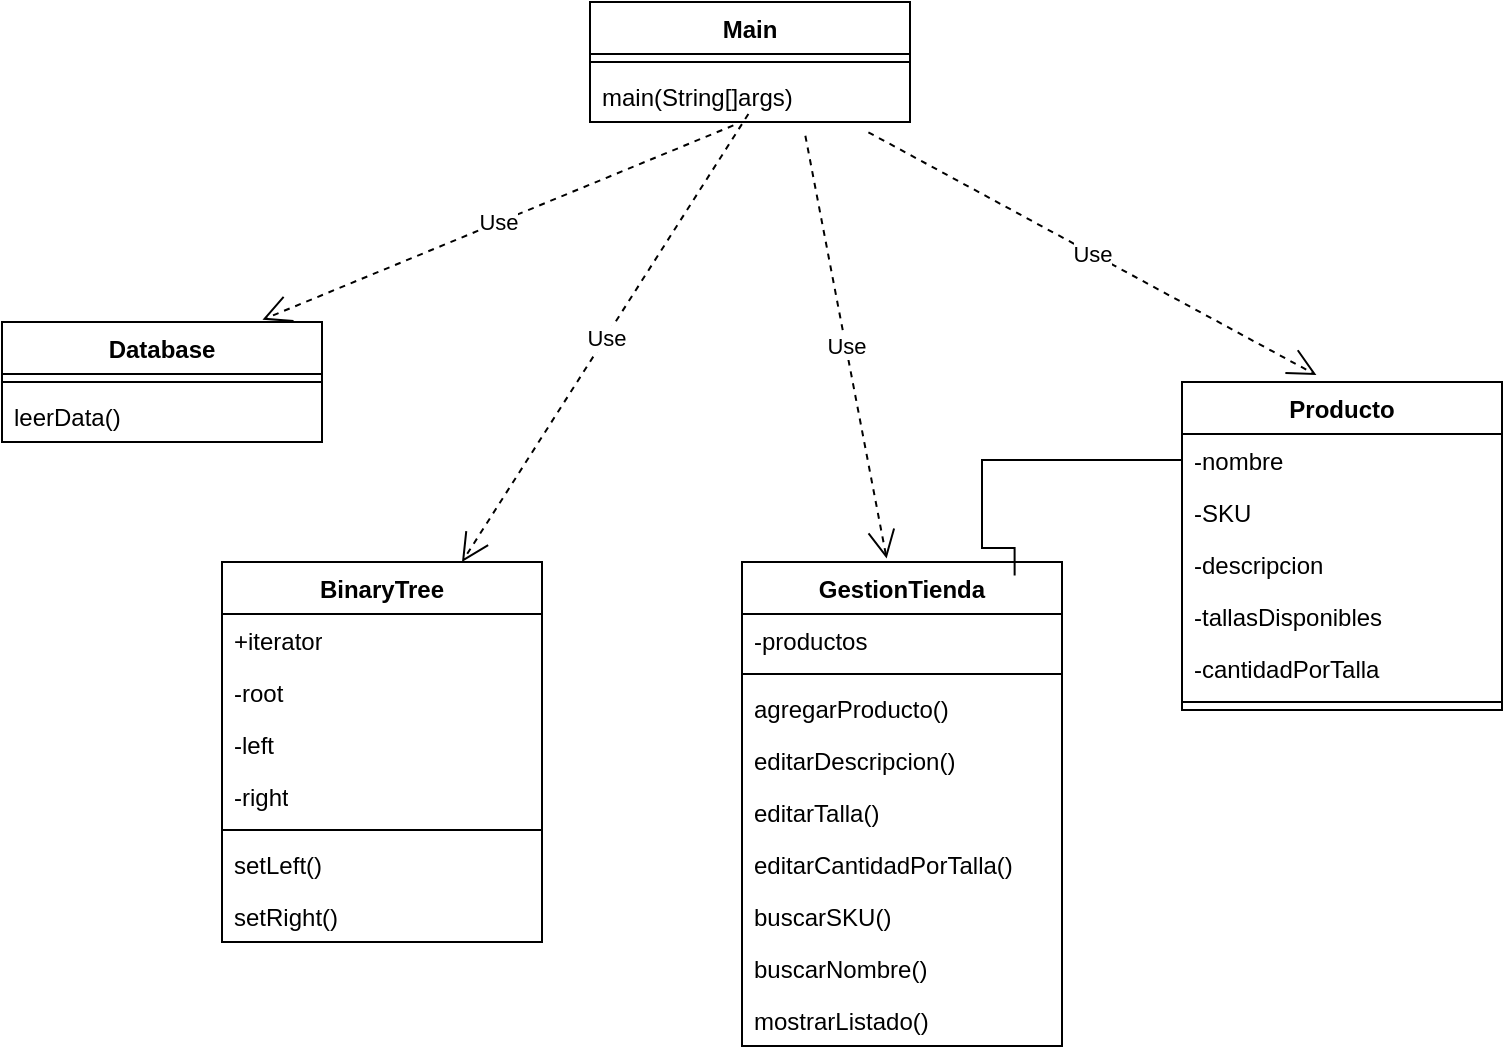 <mxfile version="24.7.5">
  <diagram name="Página-1" id="Tot4xS4hvhI92aYF0fSC">
    <mxGraphModel dx="1160" dy="785" grid="1" gridSize="10" guides="1" tooltips="1" connect="1" arrows="1" fold="1" page="1" pageScale="1" pageWidth="827" pageHeight="1169" math="0" shadow="0">
      <root>
        <mxCell id="0" />
        <mxCell id="1" parent="0" />
        <mxCell id="O9Yb9H0EfW3s7MsWsAZH-1" value="Main" style="swimlane;fontStyle=1;align=center;verticalAlign=top;childLayout=stackLayout;horizontal=1;startSize=26;horizontalStack=0;resizeParent=1;resizeParentMax=0;resizeLast=0;collapsible=1;marginBottom=0;whiteSpace=wrap;html=1;" vertex="1" parent="1">
          <mxGeometry x="334" y="80" width="160" height="60" as="geometry" />
        </mxCell>
        <mxCell id="O9Yb9H0EfW3s7MsWsAZH-3" value="" style="line;strokeWidth=1;fillColor=none;align=left;verticalAlign=middle;spacingTop=-1;spacingLeft=3;spacingRight=3;rotatable=0;labelPosition=right;points=[];portConstraint=eastwest;strokeColor=inherit;" vertex="1" parent="O9Yb9H0EfW3s7MsWsAZH-1">
          <mxGeometry y="26" width="160" height="8" as="geometry" />
        </mxCell>
        <mxCell id="O9Yb9H0EfW3s7MsWsAZH-4" value="main(String[]args)" style="text;strokeColor=none;fillColor=none;align=left;verticalAlign=top;spacingLeft=4;spacingRight=4;overflow=hidden;rotatable=0;points=[[0,0.5],[1,0.5]];portConstraint=eastwest;whiteSpace=wrap;html=1;" vertex="1" parent="O9Yb9H0EfW3s7MsWsAZH-1">
          <mxGeometry y="34" width="160" height="26" as="geometry" />
        </mxCell>
        <mxCell id="O9Yb9H0EfW3s7MsWsAZH-5" value="Database" style="swimlane;fontStyle=1;align=center;verticalAlign=top;childLayout=stackLayout;horizontal=1;startSize=26;horizontalStack=0;resizeParent=1;resizeParentMax=0;resizeLast=0;collapsible=1;marginBottom=0;whiteSpace=wrap;html=1;" vertex="1" parent="1">
          <mxGeometry x="40" y="240" width="160" height="60" as="geometry" />
        </mxCell>
        <mxCell id="O9Yb9H0EfW3s7MsWsAZH-7" value="" style="line;strokeWidth=1;fillColor=none;align=left;verticalAlign=middle;spacingTop=-1;spacingLeft=3;spacingRight=3;rotatable=0;labelPosition=right;points=[];portConstraint=eastwest;strokeColor=inherit;" vertex="1" parent="O9Yb9H0EfW3s7MsWsAZH-5">
          <mxGeometry y="26" width="160" height="8" as="geometry" />
        </mxCell>
        <mxCell id="O9Yb9H0EfW3s7MsWsAZH-8" value="leerData()" style="text;strokeColor=none;fillColor=none;align=left;verticalAlign=top;spacingLeft=4;spacingRight=4;overflow=hidden;rotatable=0;points=[[0,0.5],[1,0.5]];portConstraint=eastwest;whiteSpace=wrap;html=1;" vertex="1" parent="O9Yb9H0EfW3s7MsWsAZH-5">
          <mxGeometry y="34" width="160" height="26" as="geometry" />
        </mxCell>
        <mxCell id="O9Yb9H0EfW3s7MsWsAZH-9" value="GestionTienda" style="swimlane;fontStyle=1;align=center;verticalAlign=top;childLayout=stackLayout;horizontal=1;startSize=26;horizontalStack=0;resizeParent=1;resizeParentMax=0;resizeLast=0;collapsible=1;marginBottom=0;whiteSpace=wrap;html=1;" vertex="1" parent="1">
          <mxGeometry x="410" y="360" width="160" height="242" as="geometry" />
        </mxCell>
        <mxCell id="O9Yb9H0EfW3s7MsWsAZH-10" value="-productos" style="text;strokeColor=none;fillColor=none;align=left;verticalAlign=top;spacingLeft=4;spacingRight=4;overflow=hidden;rotatable=0;points=[[0,0.5],[1,0.5]];portConstraint=eastwest;whiteSpace=wrap;html=1;" vertex="1" parent="O9Yb9H0EfW3s7MsWsAZH-9">
          <mxGeometry y="26" width="160" height="26" as="geometry" />
        </mxCell>
        <mxCell id="O9Yb9H0EfW3s7MsWsAZH-11" value="" style="line;strokeWidth=1;fillColor=none;align=left;verticalAlign=middle;spacingTop=-1;spacingLeft=3;spacingRight=3;rotatable=0;labelPosition=right;points=[];portConstraint=eastwest;strokeColor=inherit;" vertex="1" parent="O9Yb9H0EfW3s7MsWsAZH-9">
          <mxGeometry y="52" width="160" height="8" as="geometry" />
        </mxCell>
        <mxCell id="O9Yb9H0EfW3s7MsWsAZH-12" value="agregarProducto()" style="text;strokeColor=none;fillColor=none;align=left;verticalAlign=top;spacingLeft=4;spacingRight=4;overflow=hidden;rotatable=0;points=[[0,0.5],[1,0.5]];portConstraint=eastwest;whiteSpace=wrap;html=1;" vertex="1" parent="O9Yb9H0EfW3s7MsWsAZH-9">
          <mxGeometry y="60" width="160" height="26" as="geometry" />
        </mxCell>
        <mxCell id="O9Yb9H0EfW3s7MsWsAZH-13" value="editarDescripcion()" style="text;strokeColor=none;fillColor=none;align=left;verticalAlign=top;spacingLeft=4;spacingRight=4;overflow=hidden;rotatable=0;points=[[0,0.5],[1,0.5]];portConstraint=eastwest;whiteSpace=wrap;html=1;" vertex="1" parent="O9Yb9H0EfW3s7MsWsAZH-9">
          <mxGeometry y="86" width="160" height="26" as="geometry" />
        </mxCell>
        <mxCell id="O9Yb9H0EfW3s7MsWsAZH-14" value="editarTalla()" style="text;strokeColor=none;fillColor=none;align=left;verticalAlign=top;spacingLeft=4;spacingRight=4;overflow=hidden;rotatable=0;points=[[0,0.5],[1,0.5]];portConstraint=eastwest;whiteSpace=wrap;html=1;" vertex="1" parent="O9Yb9H0EfW3s7MsWsAZH-9">
          <mxGeometry y="112" width="160" height="26" as="geometry" />
        </mxCell>
        <mxCell id="O9Yb9H0EfW3s7MsWsAZH-15" value="editarCantidadPorTalla()" style="text;strokeColor=none;fillColor=none;align=left;verticalAlign=top;spacingLeft=4;spacingRight=4;overflow=hidden;rotatable=0;points=[[0,0.5],[1,0.5]];portConstraint=eastwest;whiteSpace=wrap;html=1;" vertex="1" parent="O9Yb9H0EfW3s7MsWsAZH-9">
          <mxGeometry y="138" width="160" height="26" as="geometry" />
        </mxCell>
        <mxCell id="O9Yb9H0EfW3s7MsWsAZH-16" value="buscarSKU()" style="text;strokeColor=none;fillColor=none;align=left;verticalAlign=top;spacingLeft=4;spacingRight=4;overflow=hidden;rotatable=0;points=[[0,0.5],[1,0.5]];portConstraint=eastwest;whiteSpace=wrap;html=1;" vertex="1" parent="O9Yb9H0EfW3s7MsWsAZH-9">
          <mxGeometry y="164" width="160" height="26" as="geometry" />
        </mxCell>
        <mxCell id="O9Yb9H0EfW3s7MsWsAZH-17" value="buscarNombre()" style="text;strokeColor=none;fillColor=none;align=left;verticalAlign=top;spacingLeft=4;spacingRight=4;overflow=hidden;rotatable=0;points=[[0,0.5],[1,0.5]];portConstraint=eastwest;whiteSpace=wrap;html=1;" vertex="1" parent="O9Yb9H0EfW3s7MsWsAZH-9">
          <mxGeometry y="190" width="160" height="26" as="geometry" />
        </mxCell>
        <mxCell id="O9Yb9H0EfW3s7MsWsAZH-26" value="mostrarListado()" style="text;strokeColor=none;fillColor=none;align=left;verticalAlign=top;spacingLeft=4;spacingRight=4;overflow=hidden;rotatable=0;points=[[0,0.5],[1,0.5]];portConstraint=eastwest;whiteSpace=wrap;html=1;" vertex="1" parent="O9Yb9H0EfW3s7MsWsAZH-9">
          <mxGeometry y="216" width="160" height="26" as="geometry" />
        </mxCell>
        <mxCell id="O9Yb9H0EfW3s7MsWsAZH-18" value="Producto" style="swimlane;fontStyle=1;align=center;verticalAlign=top;childLayout=stackLayout;horizontal=1;startSize=26;horizontalStack=0;resizeParent=1;resizeParentMax=0;resizeLast=0;collapsible=1;marginBottom=0;whiteSpace=wrap;html=1;" vertex="1" parent="1">
          <mxGeometry x="630" y="270" width="160" height="164" as="geometry" />
        </mxCell>
        <mxCell id="O9Yb9H0EfW3s7MsWsAZH-19" value="-nombre" style="text;strokeColor=none;fillColor=none;align=left;verticalAlign=top;spacingLeft=4;spacingRight=4;overflow=hidden;rotatable=0;points=[[0,0.5],[1,0.5]];portConstraint=eastwest;whiteSpace=wrap;html=1;" vertex="1" parent="O9Yb9H0EfW3s7MsWsAZH-18">
          <mxGeometry y="26" width="160" height="26" as="geometry" />
        </mxCell>
        <mxCell id="O9Yb9H0EfW3s7MsWsAZH-22" value="-SKU" style="text;strokeColor=none;fillColor=none;align=left;verticalAlign=top;spacingLeft=4;spacingRight=4;overflow=hidden;rotatable=0;points=[[0,0.5],[1,0.5]];portConstraint=eastwest;whiteSpace=wrap;html=1;" vertex="1" parent="O9Yb9H0EfW3s7MsWsAZH-18">
          <mxGeometry y="52" width="160" height="26" as="geometry" />
        </mxCell>
        <mxCell id="O9Yb9H0EfW3s7MsWsAZH-23" value="-descripcion" style="text;strokeColor=none;fillColor=none;align=left;verticalAlign=top;spacingLeft=4;spacingRight=4;overflow=hidden;rotatable=0;points=[[0,0.5],[1,0.5]];portConstraint=eastwest;whiteSpace=wrap;html=1;" vertex="1" parent="O9Yb9H0EfW3s7MsWsAZH-18">
          <mxGeometry y="78" width="160" height="26" as="geometry" />
        </mxCell>
        <mxCell id="O9Yb9H0EfW3s7MsWsAZH-24" value="-tallasDisponibles" style="text;strokeColor=none;fillColor=none;align=left;verticalAlign=top;spacingLeft=4;spacingRight=4;overflow=hidden;rotatable=0;points=[[0,0.5],[1,0.5]];portConstraint=eastwest;whiteSpace=wrap;html=1;" vertex="1" parent="O9Yb9H0EfW3s7MsWsAZH-18">
          <mxGeometry y="104" width="160" height="26" as="geometry" />
        </mxCell>
        <mxCell id="O9Yb9H0EfW3s7MsWsAZH-25" value="-cantidadPorTalla" style="text;strokeColor=none;fillColor=none;align=left;verticalAlign=top;spacingLeft=4;spacingRight=4;overflow=hidden;rotatable=0;points=[[0,0.5],[1,0.5]];portConstraint=eastwest;whiteSpace=wrap;html=1;" vertex="1" parent="O9Yb9H0EfW3s7MsWsAZH-18">
          <mxGeometry y="130" width="160" height="26" as="geometry" />
        </mxCell>
        <mxCell id="O9Yb9H0EfW3s7MsWsAZH-20" value="" style="line;strokeWidth=1;fillColor=none;align=left;verticalAlign=middle;spacingTop=-1;spacingLeft=3;spacingRight=3;rotatable=0;labelPosition=right;points=[];portConstraint=eastwest;strokeColor=inherit;" vertex="1" parent="O9Yb9H0EfW3s7MsWsAZH-18">
          <mxGeometry y="156" width="160" height="8" as="geometry" />
        </mxCell>
        <mxCell id="O9Yb9H0EfW3s7MsWsAZH-27" value="BinaryTree" style="swimlane;fontStyle=1;align=center;verticalAlign=top;childLayout=stackLayout;horizontal=1;startSize=26;horizontalStack=0;resizeParent=1;resizeParentMax=0;resizeLast=0;collapsible=1;marginBottom=0;whiteSpace=wrap;html=1;" vertex="1" parent="1">
          <mxGeometry x="150" y="360" width="160" height="190" as="geometry" />
        </mxCell>
        <mxCell id="O9Yb9H0EfW3s7MsWsAZH-34" value="+iterator" style="text;strokeColor=none;fillColor=none;align=left;verticalAlign=top;spacingLeft=4;spacingRight=4;overflow=hidden;rotatable=0;points=[[0,0.5],[1,0.5]];portConstraint=eastwest;whiteSpace=wrap;html=1;" vertex="1" parent="O9Yb9H0EfW3s7MsWsAZH-27">
          <mxGeometry y="26" width="160" height="26" as="geometry" />
        </mxCell>
        <mxCell id="O9Yb9H0EfW3s7MsWsAZH-28" value="-root" style="text;strokeColor=none;fillColor=none;align=left;verticalAlign=top;spacingLeft=4;spacingRight=4;overflow=hidden;rotatable=0;points=[[0,0.5],[1,0.5]];portConstraint=eastwest;whiteSpace=wrap;html=1;" vertex="1" parent="O9Yb9H0EfW3s7MsWsAZH-27">
          <mxGeometry y="52" width="160" height="26" as="geometry" />
        </mxCell>
        <mxCell id="O9Yb9H0EfW3s7MsWsAZH-31" value="-left" style="text;strokeColor=none;fillColor=none;align=left;verticalAlign=top;spacingLeft=4;spacingRight=4;overflow=hidden;rotatable=0;points=[[0,0.5],[1,0.5]];portConstraint=eastwest;whiteSpace=wrap;html=1;" vertex="1" parent="O9Yb9H0EfW3s7MsWsAZH-27">
          <mxGeometry y="78" width="160" height="26" as="geometry" />
        </mxCell>
        <mxCell id="O9Yb9H0EfW3s7MsWsAZH-32" value="-right" style="text;strokeColor=none;fillColor=none;align=left;verticalAlign=top;spacingLeft=4;spacingRight=4;overflow=hidden;rotatable=0;points=[[0,0.5],[1,0.5]];portConstraint=eastwest;whiteSpace=wrap;html=1;" vertex="1" parent="O9Yb9H0EfW3s7MsWsAZH-27">
          <mxGeometry y="104" width="160" height="26" as="geometry" />
        </mxCell>
        <mxCell id="O9Yb9H0EfW3s7MsWsAZH-29" value="" style="line;strokeWidth=1;fillColor=none;align=left;verticalAlign=middle;spacingTop=-1;spacingLeft=3;spacingRight=3;rotatable=0;labelPosition=right;points=[];portConstraint=eastwest;strokeColor=inherit;" vertex="1" parent="O9Yb9H0EfW3s7MsWsAZH-27">
          <mxGeometry y="130" width="160" height="8" as="geometry" />
        </mxCell>
        <mxCell id="O9Yb9H0EfW3s7MsWsAZH-30" value="setLeft()" style="text;strokeColor=none;fillColor=none;align=left;verticalAlign=top;spacingLeft=4;spacingRight=4;overflow=hidden;rotatable=0;points=[[0,0.5],[1,0.5]];portConstraint=eastwest;whiteSpace=wrap;html=1;" vertex="1" parent="O9Yb9H0EfW3s7MsWsAZH-27">
          <mxGeometry y="138" width="160" height="26" as="geometry" />
        </mxCell>
        <mxCell id="O9Yb9H0EfW3s7MsWsAZH-33" value="setRight()" style="text;strokeColor=none;fillColor=none;align=left;verticalAlign=top;spacingLeft=4;spacingRight=4;overflow=hidden;rotatable=0;points=[[0,0.5],[1,0.5]];portConstraint=eastwest;whiteSpace=wrap;html=1;" vertex="1" parent="O9Yb9H0EfW3s7MsWsAZH-27">
          <mxGeometry y="164" width="160" height="26" as="geometry" />
        </mxCell>
        <mxCell id="O9Yb9H0EfW3s7MsWsAZH-35" value="Use" style="endArrow=open;endSize=12;dashed=1;html=1;rounded=0;exitX=0.448;exitY=1.066;exitDx=0;exitDy=0;exitPerimeter=0;entryX=0.814;entryY=-0.019;entryDx=0;entryDy=0;entryPerimeter=0;" edge="1" parent="1" source="O9Yb9H0EfW3s7MsWsAZH-4" target="O9Yb9H0EfW3s7MsWsAZH-5">
          <mxGeometry width="160" relative="1" as="geometry">
            <mxPoint x="320" y="400" as="sourcePoint" />
            <mxPoint x="480" y="400" as="targetPoint" />
          </mxGeometry>
        </mxCell>
        <mxCell id="O9Yb9H0EfW3s7MsWsAZH-36" value="Use" style="endArrow=open;endSize=12;dashed=1;html=1;rounded=0;exitX=0.495;exitY=0.846;exitDx=0;exitDy=0;exitPerimeter=0;entryX=0.75;entryY=0;entryDx=0;entryDy=0;" edge="1" parent="1" source="O9Yb9H0EfW3s7MsWsAZH-4" target="O9Yb9H0EfW3s7MsWsAZH-27">
          <mxGeometry width="160" relative="1" as="geometry">
            <mxPoint x="416" y="152" as="sourcePoint" />
            <mxPoint x="180" y="249" as="targetPoint" />
          </mxGeometry>
        </mxCell>
        <mxCell id="O9Yb9H0EfW3s7MsWsAZH-37" value="Use" style="endArrow=open;endSize=12;dashed=1;html=1;rounded=0;exitX=0.673;exitY=1.264;exitDx=0;exitDy=0;exitPerimeter=0;entryX=0.452;entryY=-0.007;entryDx=0;entryDy=0;entryPerimeter=0;" edge="1" parent="1" source="O9Yb9H0EfW3s7MsWsAZH-4" target="O9Yb9H0EfW3s7MsWsAZH-9">
          <mxGeometry width="160" relative="1" as="geometry">
            <mxPoint x="426" y="162" as="sourcePoint" />
            <mxPoint x="190" y="259" as="targetPoint" />
          </mxGeometry>
        </mxCell>
        <mxCell id="O9Yb9H0EfW3s7MsWsAZH-38" value="Use" style="endArrow=open;endSize=12;dashed=1;html=1;rounded=0;exitX=0.87;exitY=1.198;exitDx=0;exitDy=0;exitPerimeter=0;entryX=0.42;entryY=-0.021;entryDx=0;entryDy=0;entryPerimeter=0;" edge="1" parent="1" source="O9Yb9H0EfW3s7MsWsAZH-4" target="O9Yb9H0EfW3s7MsWsAZH-18">
          <mxGeometry width="160" relative="1" as="geometry">
            <mxPoint x="436" y="172" as="sourcePoint" />
            <mxPoint x="200" y="269" as="targetPoint" />
          </mxGeometry>
        </mxCell>
        <mxCell id="O9Yb9H0EfW3s7MsWsAZH-39" value="" style="endArrow=none;html=1;edgeStyle=orthogonalEdgeStyle;rounded=0;entryX=0;entryY=0.5;entryDx=0;entryDy=0;exitX=0.852;exitY=0.028;exitDx=0;exitDy=0;exitPerimeter=0;" edge="1" parent="1" source="O9Yb9H0EfW3s7MsWsAZH-9" target="O9Yb9H0EfW3s7MsWsAZH-19">
          <mxGeometry relative="1" as="geometry">
            <mxPoint x="320" y="400" as="sourcePoint" />
            <mxPoint x="480" y="400" as="targetPoint" />
            <Array as="points">
              <mxPoint x="546" y="353" />
              <mxPoint x="530" y="353" />
              <mxPoint x="530" y="309" />
            </Array>
          </mxGeometry>
        </mxCell>
      </root>
    </mxGraphModel>
  </diagram>
</mxfile>

